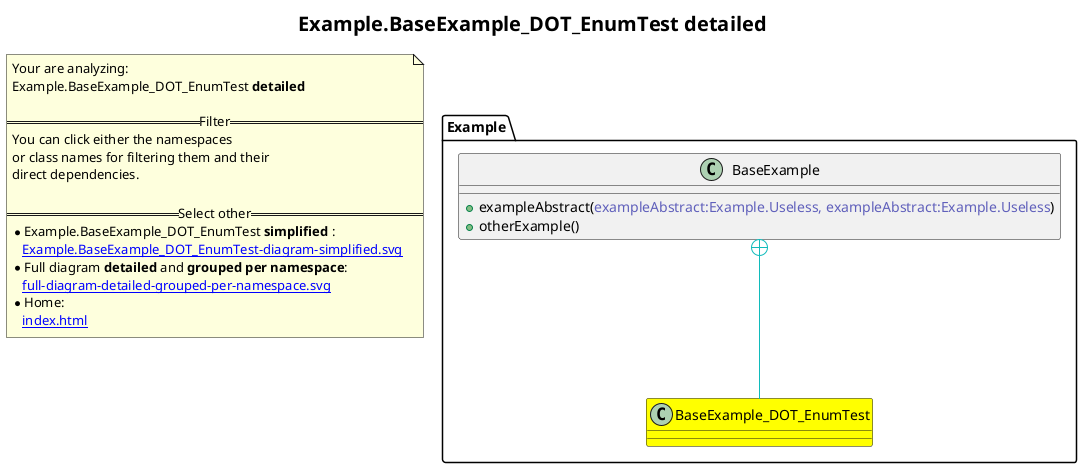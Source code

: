@startuml
title <size:20>Example.BaseExample_DOT_EnumTest **detailed** </size>
note "Your are analyzing:\nExample.BaseExample_DOT_EnumTest **detailed** \n\n==Filter==\nYou can click either the namespaces \nor class names for filtering them and their\ndirect dependencies.\n\n==Select other==\n* Example.BaseExample_DOT_EnumTest **simplified** :\n   [[Example.BaseExample_DOT_EnumTest-diagram-simplified.svg]]\n* Full diagram **detailed** and **grouped per namespace**:\n   [[full-diagram-detailed-grouped-per-namespace.svg]]\n* Home:\n   [[index.html]]" as FloatingNote
class Example.BaseExample_DOT_EnumTest [[Example.BaseExample_DOT_EnumTest-diagram-detailed.svg]] #yellow {
}
class Example.BaseExample [[Example.BaseExample-diagram-detailed.svg]]  {
  + exampleAbstract(<font color="6060BB">exampleAbstract:Example.Useless, exampleAbstract:Example.Useless</font>)
  + otherExample(<font color="6060BB"></font>)
}
 ' *************************************** 
 ' *************************************** 
 ' *************************************** 
' Class relations extracted from namespace:
' Example
Example.BaseExample +-[#10BBBB]- Example.BaseExample_DOT_EnumTest 
@enduml